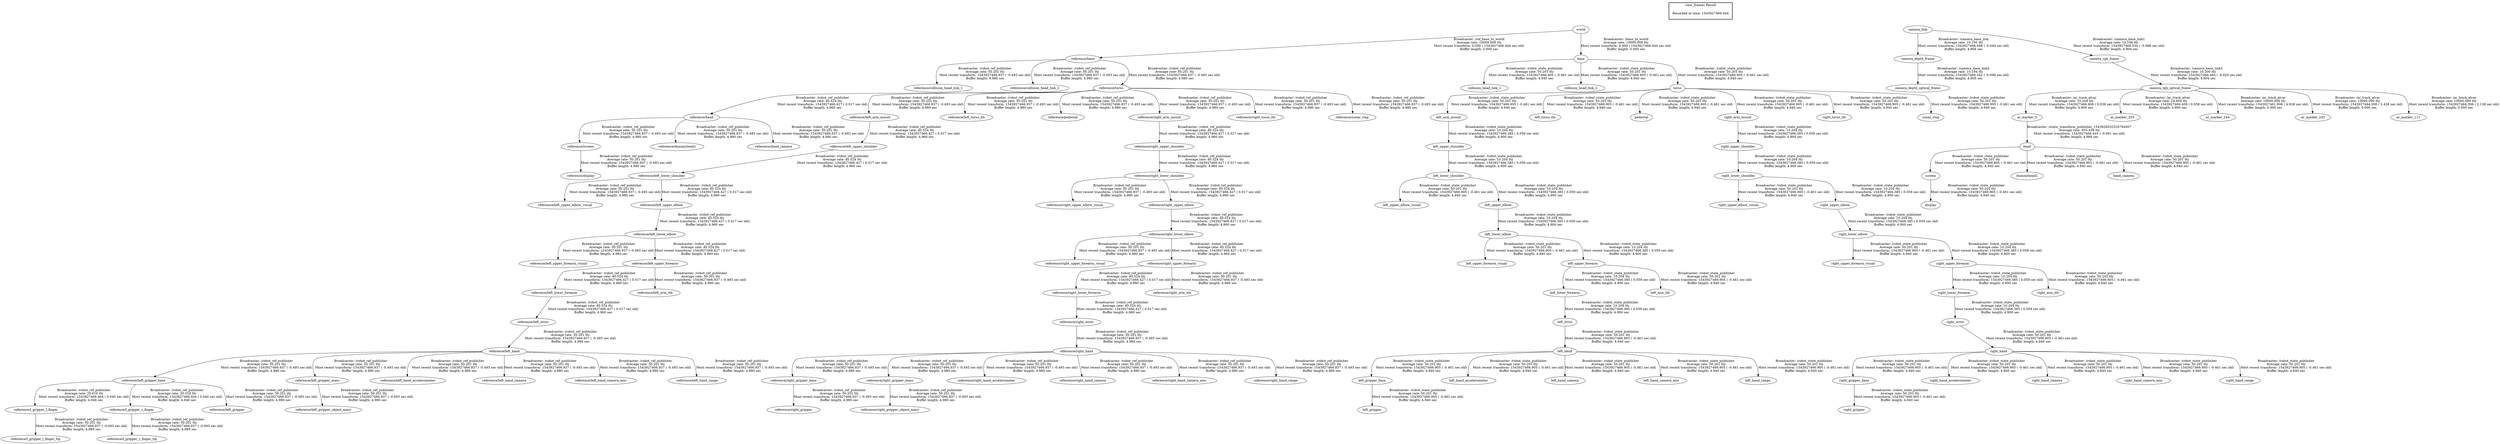 digraph G {
"reference/base" -> "reference/collision_head_link_1"[label="Broadcaster: /robot_ref_publisher\nAverage rate: 50.201 Hz\nMost recent transform: 1543927466.937 ( -0.493 sec old)\nBuffer length: 4.980 sec\n"];
"world" -> "reference/base"[label="Broadcaster: /ref_base_to_world\nAverage rate: 10000.000 Hz\nMost recent transform: 0.000 ( 1543927466.444 sec old)\nBuffer length: 0.000 sec\n"];
"reference/base" -> "reference/collision_head_link_2"[label="Broadcaster: /robot_ref_publisher\nAverage rate: 50.201 Hz\nMost recent transform: 1543927466.937 ( -0.493 sec old)\nBuffer length: 4.980 sec\n"];
"reference/screen" -> "reference/display"[label="Broadcaster: /robot_ref_publisher\nAverage rate: 50.201 Hz\nMost recent transform: 1543927466.937 ( -0.493 sec old)\nBuffer length: 4.980 sec\n"];
"reference/head" -> "reference/screen"[label="Broadcaster: /robot_ref_publisher\nAverage rate: 50.201 Hz\nMost recent transform: 1543927466.937 ( -0.493 sec old)\nBuffer length: 4.980 sec\n"];
"reference/head" -> "reference/dummyhead1"[label="Broadcaster: /robot_ref_publisher\nAverage rate: 50.201 Hz\nMost recent transform: 1543927466.937 ( -0.493 sec old)\nBuffer length: 4.980 sec\n"];
"reference/torso" -> "reference/head"[label="Broadcaster: /robot_ref_publisher\nAverage rate: 40.524 Hz\nMost recent transform: 1543927466.427 ( 0.017 sec old)\nBuffer length: 4.960 sec\n"];
"reference/head" -> "reference/head_camera"[label="Broadcaster: /robot_ref_publisher\nAverage rate: 50.201 Hz\nMost recent transform: 1543927466.937 ( -0.493 sec old)\nBuffer length: 4.980 sec\n"];
"reference/l_gripper_l_finger" -> "reference/l_gripper_l_finger_tip"[label="Broadcaster: /robot_ref_publisher\nAverage rate: 50.201 Hz\nMost recent transform: 1543927466.937 ( -0.493 sec old)\nBuffer length: 4.980 sec\n"];
"reference/left_gripper_base" -> "reference/l_gripper_l_finger"[label="Broadcaster: /robot_ref_publisher\nAverage rate: 20.016 Hz\nMost recent transform: 1543927466.404 ( 0.040 sec old)\nBuffer length: 4.946 sec\n"];
"reference/l_gripper_r_finger" -> "reference/l_gripper_r_finger_tip"[label="Broadcaster: /robot_ref_publisher\nAverage rate: 50.201 Hz\nMost recent transform: 1543927466.937 ( -0.493 sec old)\nBuffer length: 4.980 sec\n"];
"reference/left_gripper_base" -> "reference/l_gripper_r_finger"[label="Broadcaster: /robot_ref_publisher\nAverage rate: 20.016 Hz\nMost recent transform: 1543927466.404 ( 0.040 sec old)\nBuffer length: 4.946 sec\n"];
"reference/left_lower_shoulder" -> "reference/left_upper_elbow_visual"[label="Broadcaster: /robot_ref_publisher\nAverage rate: 50.201 Hz\nMost recent transform: 1543927466.937 ( -0.493 sec old)\nBuffer length: 4.980 sec\n"];
"reference/left_upper_shoulder" -> "reference/left_lower_shoulder"[label="Broadcaster: /robot_ref_publisher\nAverage rate: 40.524 Hz\nMost recent transform: 1543927466.427 ( 0.017 sec old)\nBuffer length: 4.960 sec\n"];
"reference/left_gripper_base" -> "reference/left_gripper"[label="Broadcaster: /robot_ref_publisher\nAverage rate: 50.201 Hz\nMost recent transform: 1543927466.937 ( -0.493 sec old)\nBuffer length: 4.980 sec\n"];
"reference/left_hand" -> "reference/left_gripper_base"[label="Broadcaster: /robot_ref_publisher\nAverage rate: 50.201 Hz\nMost recent transform: 1543927466.937 ( -0.493 sec old)\nBuffer length: 4.980 sec\n"];
"reference/left_wrist" -> "reference/left_hand"[label="Broadcaster: /robot_ref_publisher\nAverage rate: 50.201 Hz\nMost recent transform: 1543927466.937 ( -0.493 sec old)\nBuffer length: 4.980 sec\n"];
"reference/left_hand" -> "reference/left_gripper_mass"[label="Broadcaster: /robot_ref_publisher\nAverage rate: 50.201 Hz\nMost recent transform: 1543927466.937 ( -0.493 sec old)\nBuffer length: 4.980 sec\n"];
"reference/left_gripper_mass" -> "reference/left_gripper_object_mass"[label="Broadcaster: /robot_ref_publisher\nAverage rate: 50.201 Hz\nMost recent transform: 1543927466.937 ( -0.493 sec old)\nBuffer length: 4.980 sec\n"];
"reference/left_lower_forearm" -> "reference/left_wrist"[label="Broadcaster: /robot_ref_publisher\nAverage rate: 40.524 Hz\nMost recent transform: 1543927466.427 ( 0.017 sec old)\nBuffer length: 4.960 sec\n"];
"reference/left_hand" -> "reference/left_hand_accelerometer"[label="Broadcaster: /robot_ref_publisher\nAverage rate: 50.201 Hz\nMost recent transform: 1543927466.937 ( -0.493 sec old)\nBuffer length: 4.980 sec\n"];
"reference/left_hand" -> "reference/left_hand_camera"[label="Broadcaster: /robot_ref_publisher\nAverage rate: 50.201 Hz\nMost recent transform: 1543927466.937 ( -0.493 sec old)\nBuffer length: 4.980 sec\n"];
"reference/left_hand" -> "reference/left_hand_camera_axis"[label="Broadcaster: /robot_ref_publisher\nAverage rate: 50.201 Hz\nMost recent transform: 1543927466.937 ( -0.493 sec old)\nBuffer length: 4.980 sec\n"];
"reference/left_hand" -> "reference/left_hand_range"[label="Broadcaster: /robot_ref_publisher\nAverage rate: 50.201 Hz\nMost recent transform: 1543927466.937 ( -0.493 sec old)\nBuffer length: 4.980 sec\n"];
"reference/torso" -> "reference/left_arm_mount"[label="Broadcaster: /robot_ref_publisher\nAverage rate: 50.201 Hz\nMost recent transform: 1543927466.937 ( -0.493 sec old)\nBuffer length: 4.980 sec\n"];
"reference/base" -> "reference/torso"[label="Broadcaster: /robot_ref_publisher\nAverage rate: 50.201 Hz\nMost recent transform: 1543927466.937 ( -0.493 sec old)\nBuffer length: 4.980 sec\n"];
"reference/torso" -> "reference/left_torso_itb"[label="Broadcaster: /robot_ref_publisher\nAverage rate: 50.201 Hz\nMost recent transform: 1543927466.937 ( -0.493 sec old)\nBuffer length: 4.980 sec\n"];
"reference/left_lower_elbow" -> "reference/left_upper_forearm_visual"[label="Broadcaster: /robot_ref_publisher\nAverage rate: 50.201 Hz\nMost recent transform: 1543927466.937 ( -0.493 sec old)\nBuffer length: 4.980 sec\n"];
"reference/left_upper_elbow" -> "reference/left_lower_elbow"[label="Broadcaster: /robot_ref_publisher\nAverage rate: 40.524 Hz\nMost recent transform: 1543927466.427 ( 0.017 sec old)\nBuffer length: 4.960 sec\n"];
"reference/left_upper_forearm" -> "reference/left_arm_itb"[label="Broadcaster: /robot_ref_publisher\nAverage rate: 50.201 Hz\nMost recent transform: 1543927466.937 ( -0.493 sec old)\nBuffer length: 4.980 sec\n"];
"reference/left_lower_elbow" -> "reference/left_upper_forearm"[label="Broadcaster: /robot_ref_publisher\nAverage rate: 40.524 Hz\nMost recent transform: 1543927466.427 ( 0.017 sec old)\nBuffer length: 4.960 sec\n"];
"reference/torso" -> "reference/pedestal"[label="Broadcaster: /robot_ref_publisher\nAverage rate: 50.201 Hz\nMost recent transform: 1543927466.937 ( -0.493 sec old)\nBuffer length: 4.980 sec\n"];
"reference/right_lower_shoulder" -> "reference/right_upper_elbow_visual"[label="Broadcaster: /robot_ref_publisher\nAverage rate: 50.201 Hz\nMost recent transform: 1543927466.937 ( -0.493 sec old)\nBuffer length: 4.980 sec\n"];
"reference/right_upper_shoulder" -> "reference/right_lower_shoulder"[label="Broadcaster: /robot_ref_publisher\nAverage rate: 40.524 Hz\nMost recent transform: 1543927466.427 ( 0.017 sec old)\nBuffer length: 4.960 sec\n"];
"reference/right_gripper_base" -> "reference/right_gripper"[label="Broadcaster: /robot_ref_publisher\nAverage rate: 50.201 Hz\nMost recent transform: 1543927466.937 ( -0.493 sec old)\nBuffer length: 4.980 sec\n"];
"reference/right_hand" -> "reference/right_gripper_base"[label="Broadcaster: /robot_ref_publisher\nAverage rate: 50.201 Hz\nMost recent transform: 1543927466.937 ( -0.493 sec old)\nBuffer length: 4.980 sec\n"];
"reference/right_wrist" -> "reference/right_hand"[label="Broadcaster: /robot_ref_publisher\nAverage rate: 50.201 Hz\nMost recent transform: 1543927466.937 ( -0.493 sec old)\nBuffer length: 4.980 sec\n"];
"reference/right_hand" -> "reference/right_gripper_mass"[label="Broadcaster: /robot_ref_publisher\nAverage rate: 50.201 Hz\nMost recent transform: 1543927466.937 ( -0.493 sec old)\nBuffer length: 4.980 sec\n"];
"reference/right_gripper_mass" -> "reference/right_gripper_object_mass"[label="Broadcaster: /robot_ref_publisher\nAverage rate: 50.201 Hz\nMost recent transform: 1543927466.937 ( -0.493 sec old)\nBuffer length: 4.980 sec\n"];
"reference/right_lower_forearm" -> "reference/right_wrist"[label="Broadcaster: /robot_ref_publisher\nAverage rate: 40.524 Hz\nMost recent transform: 1543927466.427 ( 0.017 sec old)\nBuffer length: 4.960 sec\n"];
"reference/right_hand" -> "reference/right_hand_accelerometer"[label="Broadcaster: /robot_ref_publisher\nAverage rate: 50.201 Hz\nMost recent transform: 1543927466.937 ( -0.493 sec old)\nBuffer length: 4.980 sec\n"];
"reference/right_hand" -> "reference/right_hand_camera"[label="Broadcaster: /robot_ref_publisher\nAverage rate: 50.201 Hz\nMost recent transform: 1543927466.937 ( -0.493 sec old)\nBuffer length: 4.980 sec\n"];
"reference/right_hand" -> "reference/right_hand_camera_axis"[label="Broadcaster: /robot_ref_publisher\nAverage rate: 50.201 Hz\nMost recent transform: 1543927466.937 ( -0.493 sec old)\nBuffer length: 4.980 sec\n"];
"reference/right_hand" -> "reference/right_hand_range"[label="Broadcaster: /robot_ref_publisher\nAverage rate: 50.201 Hz\nMost recent transform: 1543927466.937 ( -0.493 sec old)\nBuffer length: 4.980 sec\n"];
"reference/torso" -> "reference/right_arm_mount"[label="Broadcaster: /robot_ref_publisher\nAverage rate: 50.201 Hz\nMost recent transform: 1543927466.937 ( -0.493 sec old)\nBuffer length: 4.980 sec\n"];
"reference/torso" -> "reference/right_torso_itb"[label="Broadcaster: /robot_ref_publisher\nAverage rate: 50.201 Hz\nMost recent transform: 1543927466.937 ( -0.493 sec old)\nBuffer length: 4.980 sec\n"];
"reference/right_lower_elbow" -> "reference/right_upper_forearm_visual"[label="Broadcaster: /robot_ref_publisher\nAverage rate: 50.201 Hz\nMost recent transform: 1543927466.937 ( -0.493 sec old)\nBuffer length: 4.980 sec\n"];
"reference/right_upper_elbow" -> "reference/right_lower_elbow"[label="Broadcaster: /robot_ref_publisher\nAverage rate: 40.524 Hz\nMost recent transform: 1543927466.427 ( 0.017 sec old)\nBuffer length: 4.960 sec\n"];
"reference/right_upper_forearm" -> "reference/right_arm_itb"[label="Broadcaster: /robot_ref_publisher\nAverage rate: 50.201 Hz\nMost recent transform: 1543927466.937 ( -0.493 sec old)\nBuffer length: 4.980 sec\n"];
"reference/right_lower_elbow" -> "reference/right_upper_forearm"[label="Broadcaster: /robot_ref_publisher\nAverage rate: 40.524 Hz\nMost recent transform: 1543927466.427 ( 0.017 sec old)\nBuffer length: 4.960 sec\n"];
"reference/torso" -> "reference/sonar_ring"[label="Broadcaster: /robot_ref_publisher\nAverage rate: 50.201 Hz\nMost recent transform: 1543927466.937 ( -0.493 sec old)\nBuffer length: 4.980 sec\n"];
"ar_marker_0" -> "head"[label="Broadcaster: /static_transform_publisher_1543926032520784007\nAverage rate: 935.438 Hz\nMost recent transform: 1543927466.445 ( -0.001 sec old)\nBuffer length: 4.989 sec\n"];
"camera_rgb_optical_frame" -> "ar_marker_0"[label="Broadcaster: /ar_track_alvar\nAverage rate: 10.204 Hz\nMost recent transform: 1543927466.406 ( 0.038 sec old)\nBuffer length: 4.900 sec\n"];
"world" -> "base"[label="Broadcaster: /base_to_world\nAverage rate: 10000.000 Hz\nMost recent transform: 0.000 ( 1543927466.444 sec old)\nBuffer length: 0.000 sec\n"];
"base" -> "collision_head_link_1"[label="Broadcaster: /robot_state_publisher\nAverage rate: 50.201 Hz\nMost recent transform: 1543927466.905 ( -0.461 sec old)\nBuffer length: 4.940 sec\n"];
"base" -> "collision_head_link_2"[label="Broadcaster: /robot_state_publisher\nAverage rate: 50.201 Hz\nMost recent transform: 1543927466.905 ( -0.461 sec old)\nBuffer length: 4.940 sec\n"];
"screen" -> "display"[label="Broadcaster: /robot_state_publisher\nAverage rate: 50.201 Hz\nMost recent transform: 1543927466.905 ( -0.461 sec old)\nBuffer length: 4.940 sec\n"];
"head" -> "screen"[label="Broadcaster: /robot_state_publisher\nAverage rate: 50.201 Hz\nMost recent transform: 1543927466.905 ( -0.461 sec old)\nBuffer length: 4.940 sec\n"];
"head" -> "dummyhead1"[label="Broadcaster: /robot_state_publisher\nAverage rate: 50.201 Hz\nMost recent transform: 1543927466.905 ( -0.461 sec old)\nBuffer length: 4.940 sec\n"];
"head" -> "head_camera"[label="Broadcaster: /robot_state_publisher\nAverage rate: 50.201 Hz\nMost recent transform: 1543927466.905 ( -0.461 sec old)\nBuffer length: 4.940 sec\n"];
"left_lower_shoulder" -> "left_upper_elbow_visual"[label="Broadcaster: /robot_state_publisher\nAverage rate: 50.201 Hz\nMost recent transform: 1543927466.905 ( -0.461 sec old)\nBuffer length: 4.940 sec\n"];
"left_upper_shoulder" -> "left_lower_shoulder"[label="Broadcaster: /robot_state_publisher\nAverage rate: 10.204 Hz\nMost recent transform: 1543927466.385 ( 0.059 sec old)\nBuffer length: 4.900 sec\n"];
"left_gripper_base" -> "left_gripper"[label="Broadcaster: /robot_state_publisher\nAverage rate: 50.201 Hz\nMost recent transform: 1543927466.905 ( -0.461 sec old)\nBuffer length: 4.940 sec\n"];
"left_hand" -> "left_gripper_base"[label="Broadcaster: /robot_state_publisher\nAverage rate: 50.201 Hz\nMost recent transform: 1543927466.905 ( -0.461 sec old)\nBuffer length: 4.940 sec\n"];
"left_wrist" -> "left_hand"[label="Broadcaster: /robot_state_publisher\nAverage rate: 50.201 Hz\nMost recent transform: 1543927466.905 ( -0.461 sec old)\nBuffer length: 4.940 sec\n"];
"left_lower_forearm" -> "left_wrist"[label="Broadcaster: /robot_state_publisher\nAverage rate: 10.204 Hz\nMost recent transform: 1543927466.385 ( 0.059 sec old)\nBuffer length: 4.900 sec\n"];
"left_hand" -> "left_hand_accelerometer"[label="Broadcaster: /robot_state_publisher\nAverage rate: 50.201 Hz\nMost recent transform: 1543927466.905 ( -0.461 sec old)\nBuffer length: 4.940 sec\n"];
"left_hand" -> "left_hand_camera"[label="Broadcaster: /robot_state_publisher\nAverage rate: 50.201 Hz\nMost recent transform: 1543927466.905 ( -0.461 sec old)\nBuffer length: 4.940 sec\n"];
"left_hand" -> "left_hand_camera_axis"[label="Broadcaster: /robot_state_publisher\nAverage rate: 50.201 Hz\nMost recent transform: 1543927466.905 ( -0.461 sec old)\nBuffer length: 4.940 sec\n"];
"left_hand" -> "left_hand_range"[label="Broadcaster: /robot_state_publisher\nAverage rate: 50.201 Hz\nMost recent transform: 1543927466.905 ( -0.461 sec old)\nBuffer length: 4.940 sec\n"];
"torso" -> "left_arm_mount"[label="Broadcaster: /robot_state_publisher\nAverage rate: 50.201 Hz\nMost recent transform: 1543927466.905 ( -0.461 sec old)\nBuffer length: 4.940 sec\n"];
"base" -> "torso"[label="Broadcaster: /robot_state_publisher\nAverage rate: 50.201 Hz\nMost recent transform: 1543927466.905 ( -0.461 sec old)\nBuffer length: 4.940 sec\n"];
"torso" -> "left_torso_itb"[label="Broadcaster: /robot_state_publisher\nAverage rate: 50.201 Hz\nMost recent transform: 1543927466.905 ( -0.461 sec old)\nBuffer length: 4.940 sec\n"];
"left_lower_elbow" -> "left_upper_forearm_visual"[label="Broadcaster: /robot_state_publisher\nAverage rate: 50.201 Hz\nMost recent transform: 1543927466.905 ( -0.461 sec old)\nBuffer length: 4.940 sec\n"];
"left_upper_elbow" -> "left_lower_elbow"[label="Broadcaster: /robot_state_publisher\nAverage rate: 10.204 Hz\nMost recent transform: 1543927466.385 ( 0.059 sec old)\nBuffer length: 4.900 sec\n"];
"left_upper_forearm" -> "left_arm_itb"[label="Broadcaster: /robot_state_publisher\nAverage rate: 50.201 Hz\nMost recent transform: 1543927466.905 ( -0.461 sec old)\nBuffer length: 4.940 sec\n"];
"left_lower_elbow" -> "left_upper_forearm"[label="Broadcaster: /robot_state_publisher\nAverage rate: 10.204 Hz\nMost recent transform: 1543927466.385 ( 0.059 sec old)\nBuffer length: 4.900 sec\n"];
"torso" -> "pedestal"[label="Broadcaster: /robot_state_publisher\nAverage rate: 50.201 Hz\nMost recent transform: 1543927466.905 ( -0.461 sec old)\nBuffer length: 4.940 sec\n"];
"right_lower_shoulder" -> "right_upper_elbow_visual"[label="Broadcaster: /robot_state_publisher\nAverage rate: 50.201 Hz\nMost recent transform: 1543927466.905 ( -0.461 sec old)\nBuffer length: 4.940 sec\n"];
"right_upper_shoulder" -> "right_lower_shoulder"[label="Broadcaster: /robot_state_publisher\nAverage rate: 10.204 Hz\nMost recent transform: 1543927466.385 ( 0.059 sec old)\nBuffer length: 4.900 sec\n"];
"right_gripper_base" -> "right_gripper"[label="Broadcaster: /robot_state_publisher\nAverage rate: 50.201 Hz\nMost recent transform: 1543927466.905 ( -0.461 sec old)\nBuffer length: 4.940 sec\n"];
"right_hand" -> "right_gripper_base"[label="Broadcaster: /robot_state_publisher\nAverage rate: 50.201 Hz\nMost recent transform: 1543927466.905 ( -0.461 sec old)\nBuffer length: 4.940 sec\n"];
"right_wrist" -> "right_hand"[label="Broadcaster: /robot_state_publisher\nAverage rate: 50.201 Hz\nMost recent transform: 1543927466.905 ( -0.461 sec old)\nBuffer length: 4.940 sec\n"];
"right_lower_forearm" -> "right_wrist"[label="Broadcaster: /robot_state_publisher\nAverage rate: 10.204 Hz\nMost recent transform: 1543927466.385 ( 0.059 sec old)\nBuffer length: 4.900 sec\n"];
"right_hand" -> "right_hand_accelerometer"[label="Broadcaster: /robot_state_publisher\nAverage rate: 50.201 Hz\nMost recent transform: 1543927466.905 ( -0.461 sec old)\nBuffer length: 4.940 sec\n"];
"right_hand" -> "right_hand_camera"[label="Broadcaster: /robot_state_publisher\nAverage rate: 50.201 Hz\nMost recent transform: 1543927466.905 ( -0.461 sec old)\nBuffer length: 4.940 sec\n"];
"right_hand" -> "right_hand_camera_axis"[label="Broadcaster: /robot_state_publisher\nAverage rate: 50.201 Hz\nMost recent transform: 1543927466.905 ( -0.461 sec old)\nBuffer length: 4.940 sec\n"];
"right_hand" -> "right_hand_range"[label="Broadcaster: /robot_state_publisher\nAverage rate: 50.201 Hz\nMost recent transform: 1543927466.905 ( -0.461 sec old)\nBuffer length: 4.940 sec\n"];
"torso" -> "right_arm_mount"[label="Broadcaster: /robot_state_publisher\nAverage rate: 50.201 Hz\nMost recent transform: 1543927466.905 ( -0.461 sec old)\nBuffer length: 4.940 sec\n"];
"torso" -> "right_torso_itb"[label="Broadcaster: /robot_state_publisher\nAverage rate: 50.201 Hz\nMost recent transform: 1543927466.905 ( -0.461 sec old)\nBuffer length: 4.940 sec\n"];
"right_lower_elbow" -> "right_upper_forearm_visual"[label="Broadcaster: /robot_state_publisher\nAverage rate: 50.201 Hz\nMost recent transform: 1543927466.905 ( -0.461 sec old)\nBuffer length: 4.940 sec\n"];
"right_upper_elbow" -> "right_lower_elbow"[label="Broadcaster: /robot_state_publisher\nAverage rate: 10.204 Hz\nMost recent transform: 1543927466.385 ( 0.059 sec old)\nBuffer length: 4.900 sec\n"];
"right_upper_forearm" -> "right_arm_itb"[label="Broadcaster: /robot_state_publisher\nAverage rate: 50.201 Hz\nMost recent transform: 1543927466.905 ( -0.461 sec old)\nBuffer length: 4.940 sec\n"];
"right_lower_elbow" -> "right_upper_forearm"[label="Broadcaster: /robot_state_publisher\nAverage rate: 10.204 Hz\nMost recent transform: 1543927466.385 ( 0.059 sec old)\nBuffer length: 4.900 sec\n"];
"torso" -> "sonar_ring"[label="Broadcaster: /robot_state_publisher\nAverage rate: 50.201 Hz\nMost recent transform: 1543927466.905 ( -0.461 sec old)\nBuffer length: 4.940 sec\n"];
"reference/left_lower_shoulder" -> "reference/left_upper_elbow"[label="Broadcaster: /robot_ref_publisher\nAverage rate: 40.524 Hz\nMost recent transform: 1543927466.427 ( 0.017 sec old)\nBuffer length: 4.960 sec\n"];
"reference/left_arm_mount" -> "reference/left_upper_shoulder"[label="Broadcaster: /robot_ref_publisher\nAverage rate: 40.524 Hz\nMost recent transform: 1543927466.427 ( 0.017 sec old)\nBuffer length: 4.960 sec\n"];
"reference/left_upper_forearm" -> "reference/left_lower_forearm"[label="Broadcaster: /robot_ref_publisher\nAverage rate: 40.524 Hz\nMost recent transform: 1543927466.427 ( 0.017 sec old)\nBuffer length: 4.960 sec\n"];
"reference/right_lower_shoulder" -> "reference/right_upper_elbow"[label="Broadcaster: /robot_ref_publisher\nAverage rate: 40.524 Hz\nMost recent transform: 1543927466.427 ( 0.017 sec old)\nBuffer length: 4.960 sec\n"];
"reference/right_arm_mount" -> "reference/right_upper_shoulder"[label="Broadcaster: /robot_ref_publisher\nAverage rate: 40.524 Hz\nMost recent transform: 1543927466.427 ( 0.017 sec old)\nBuffer length: 4.960 sec\n"];
"reference/right_upper_forearm" -> "reference/right_lower_forearm"[label="Broadcaster: /robot_ref_publisher\nAverage rate: 40.524 Hz\nMost recent transform: 1543927466.427 ( 0.017 sec old)\nBuffer length: 4.960 sec\n"];
"camera_link" -> "camera_depth_frame"[label="Broadcaster: /camera_base_link\nAverage rate: 10.195 Hz\nMost recent transform: 1543927466.488 ( -0.044 sec old)\nBuffer length: 4.904 sec\n"];
"left_lower_shoulder" -> "left_upper_elbow"[label="Broadcaster: /robot_state_publisher\nAverage rate: 10.204 Hz\nMost recent transform: 1543927466.385 ( 0.059 sec old)\nBuffer length: 4.900 sec\n"];
"left_arm_mount" -> "left_upper_shoulder"[label="Broadcaster: /robot_state_publisher\nAverage rate: 10.204 Hz\nMost recent transform: 1543927466.385 ( 0.059 sec old)\nBuffer length: 4.900 sec\n"];
"left_upper_forearm" -> "left_lower_forearm"[label="Broadcaster: /robot_state_publisher\nAverage rate: 10.204 Hz\nMost recent transform: 1543927466.385 ( 0.059 sec old)\nBuffer length: 4.900 sec\n"];
"right_lower_shoulder" -> "right_upper_elbow"[label="Broadcaster: /robot_state_publisher\nAverage rate: 10.204 Hz\nMost recent transform: 1543927466.385 ( 0.059 sec old)\nBuffer length: 4.900 sec\n"];
"right_arm_mount" -> "right_upper_shoulder"[label="Broadcaster: /robot_state_publisher\nAverage rate: 10.204 Hz\nMost recent transform: 1543927466.385 ( 0.059 sec old)\nBuffer length: 4.900 sec\n"];
"right_upper_forearm" -> "right_lower_forearm"[label="Broadcaster: /robot_state_publisher\nAverage rate: 10.204 Hz\nMost recent transform: 1543927466.385 ( 0.059 sec old)\nBuffer length: 4.900 sec\n"];
"camera_rgb_optical_frame" -> "ar_marker_255"[label="Broadcaster: /ar_track_alvar\nAverage rate: 24.694 Hz\nMost recent transform: 1543927466.406 ( 0.038 sec old)\nBuffer length: 4.900 sec\n"];
"camera_rgb_frame" -> "camera_rgb_optical_frame"[label="Broadcaster: /camera_base_link3\nAverage rate: 10.200 Hz\nMost recent transform: 1543927466.465 ( -0.020 sec old)\nBuffer length: 4.804 sec\n"];
"camera_link" -> "camera_rgb_frame"[label="Broadcaster: /camera_base_link1\nAverage rate: 10.196 Hz\nMost recent transform: 1543927466.530 ( -0.086 sec old)\nBuffer length: 4.904 sec\n"];
"camera_depth_frame" -> "camera_depth_optical_frame"[label="Broadcaster: /camera_base_link2\nAverage rate: 10.194 Hz\nMost recent transform: 1543927466.542 ( -0.098 sec old)\nBuffer length: 4.905 sec\n"];
"camera_rgb_optical_frame" -> "ar_marker_244"[label="Broadcaster: /ar_track_alvar\nAverage rate: 10000.000 Hz\nMost recent transform: 1543927461.806 ( 4.638 sec old)\nBuffer length: 0.000 sec\n"];
"camera_rgb_optical_frame" -> "ar_marker_243"[label="Broadcaster: /ar_track_alvar\nAverage rate: 10000.000 Hz\nMost recent transform: 1543927464.006 ( 2.438 sec old)\nBuffer length: 0.000 sec\n"];
"camera_rgb_optical_frame" -> "ar_marker_111"[label="Broadcaster: /ar_track_alvar\nAverage rate: 10000.000 Hz\nMost recent transform: 1543927464.306 ( 2.138 sec old)\nBuffer length: 0.000 sec\n"];
edge [style=invis];
 subgraph cluster_legend { style=bold; color=black; label ="view_frames Result";
"Recorded at time: 1543927466.444"[ shape=plaintext ] ;
 }->"world";
edge [style=invis];
 subgraph cluster_legend { style=bold; color=black; label ="view_frames Result";
"Recorded at time: 1543927466.444"[ shape=plaintext ] ;
 }->"camera_link";
}